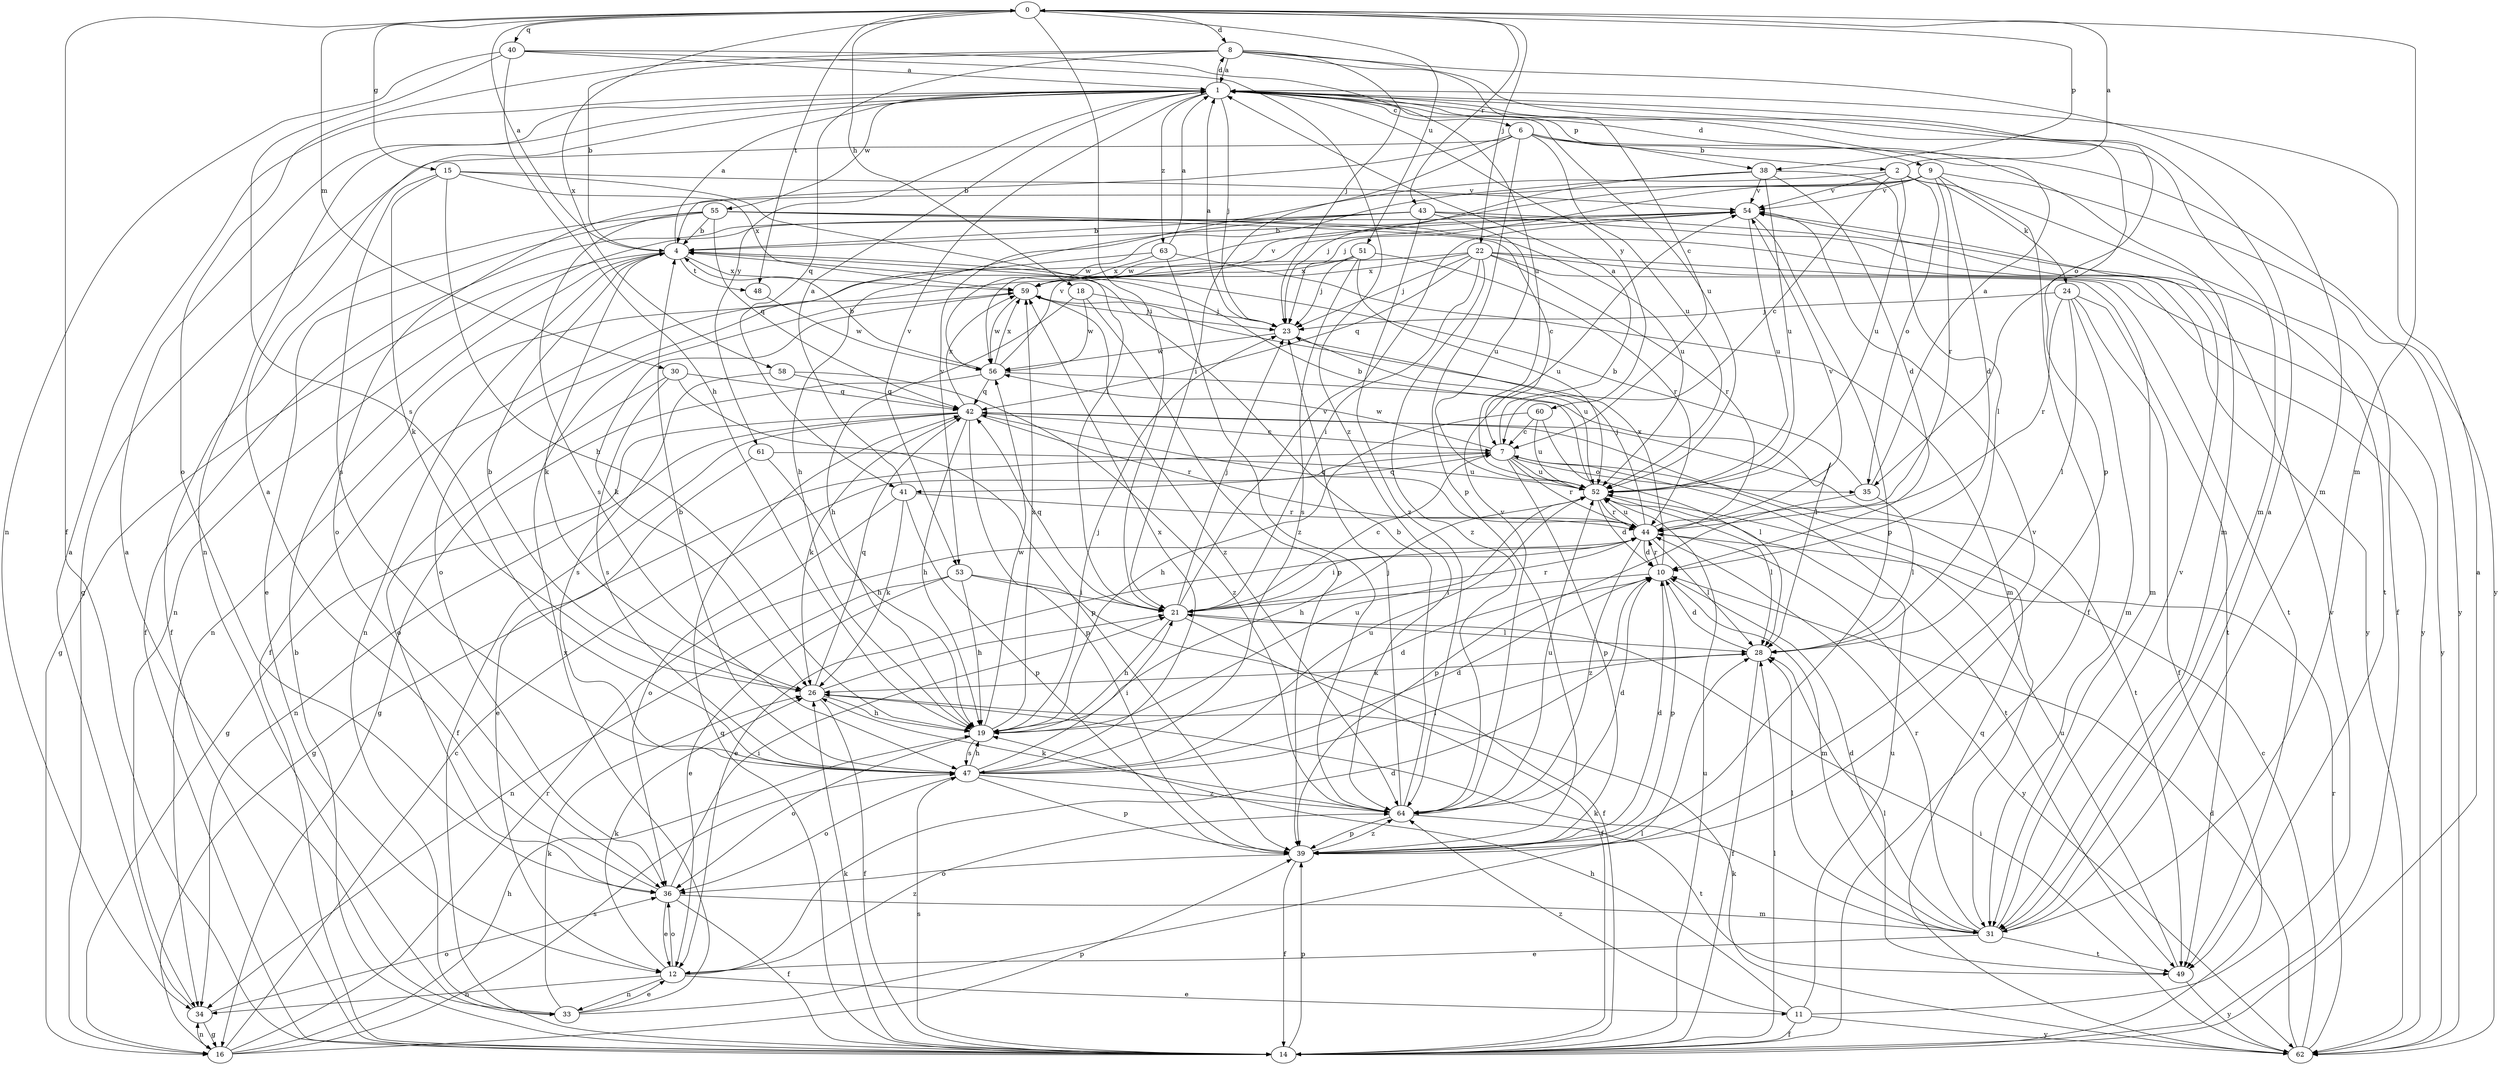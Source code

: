 strict digraph  {
0;
1;
2;
4;
6;
7;
8;
9;
10;
11;
12;
14;
15;
16;
18;
19;
21;
22;
23;
24;
26;
28;
30;
31;
33;
34;
35;
36;
38;
39;
40;
41;
42;
43;
44;
47;
48;
49;
51;
52;
53;
54;
55;
56;
58;
59;
60;
61;
62;
63;
64;
0 -> 8  [label=d];
0 -> 14  [label=f];
0 -> 15  [label=g];
0 -> 18  [label=h];
0 -> 21  [label=i];
0 -> 22  [label=j];
0 -> 30  [label=m];
0 -> 31  [label=m];
0 -> 38  [label=p];
0 -> 40  [label=q];
0 -> 43  [label=r];
0 -> 48  [label=t];
0 -> 51  [label=u];
0 -> 58  [label=x];
1 -> 6  [label=c];
1 -> 8  [label=d];
1 -> 9  [label=d];
1 -> 23  [label=j];
1 -> 31  [label=m];
1 -> 33  [label=n];
1 -> 38  [label=p];
1 -> 39  [label=p];
1 -> 52  [label=u];
1 -> 53  [label=v];
1 -> 55  [label=w];
1 -> 60  [label=y];
1 -> 61  [label=y];
1 -> 63  [label=z];
2 -> 0  [label=a];
2 -> 7  [label=c];
2 -> 14  [label=f];
2 -> 24  [label=k];
2 -> 35  [label=o];
2 -> 52  [label=u];
2 -> 53  [label=v];
2 -> 54  [label=v];
4 -> 0  [label=a];
4 -> 1  [label=a];
4 -> 16  [label=g];
4 -> 26  [label=k];
4 -> 33  [label=n];
4 -> 48  [label=t];
4 -> 59  [label=x];
6 -> 2  [label=b];
6 -> 4  [label=b];
6 -> 16  [label=g];
6 -> 21  [label=i];
6 -> 31  [label=m];
6 -> 39  [label=p];
6 -> 52  [label=u];
6 -> 62  [label=y];
7 -> 1  [label=a];
7 -> 16  [label=g];
7 -> 35  [label=o];
7 -> 39  [label=p];
7 -> 41  [label=q];
7 -> 44  [label=r];
7 -> 49  [label=t];
7 -> 52  [label=u];
7 -> 56  [label=w];
8 -> 1  [label=a];
8 -> 4  [label=b];
8 -> 7  [label=c];
8 -> 23  [label=j];
8 -> 31  [label=m];
8 -> 35  [label=o];
8 -> 36  [label=o];
8 -> 41  [label=q];
9 -> 10  [label=d];
9 -> 14  [label=f];
9 -> 23  [label=j];
9 -> 36  [label=o];
9 -> 44  [label=r];
9 -> 54  [label=v];
9 -> 56  [label=w];
9 -> 62  [label=y];
10 -> 21  [label=i];
10 -> 31  [label=m];
10 -> 39  [label=p];
10 -> 44  [label=r];
10 -> 59  [label=x];
11 -> 14  [label=f];
11 -> 19  [label=h];
11 -> 52  [label=u];
11 -> 54  [label=v];
11 -> 62  [label=y];
11 -> 64  [label=z];
12 -> 10  [label=d];
12 -> 11  [label=e];
12 -> 26  [label=k];
12 -> 33  [label=n];
12 -> 34  [label=n];
12 -> 36  [label=o];
12 -> 64  [label=z];
14 -> 1  [label=a];
14 -> 4  [label=b];
14 -> 26  [label=k];
14 -> 28  [label=l];
14 -> 39  [label=p];
14 -> 42  [label=q];
14 -> 47  [label=s];
14 -> 52  [label=u];
15 -> 19  [label=h];
15 -> 21  [label=i];
15 -> 26  [label=k];
15 -> 47  [label=s];
15 -> 54  [label=v];
15 -> 59  [label=x];
16 -> 7  [label=c];
16 -> 19  [label=h];
16 -> 34  [label=n];
16 -> 39  [label=p];
16 -> 44  [label=r];
16 -> 47  [label=s];
18 -> 19  [label=h];
18 -> 23  [label=j];
18 -> 39  [label=p];
18 -> 56  [label=w];
19 -> 10  [label=d];
19 -> 23  [label=j];
19 -> 36  [label=o];
19 -> 47  [label=s];
19 -> 52  [label=u];
19 -> 56  [label=w];
19 -> 59  [label=x];
21 -> 7  [label=c];
21 -> 14  [label=f];
21 -> 19  [label=h];
21 -> 23  [label=j];
21 -> 28  [label=l];
21 -> 42  [label=q];
21 -> 44  [label=r];
21 -> 54  [label=v];
22 -> 21  [label=i];
22 -> 23  [label=j];
22 -> 31  [label=m];
22 -> 36  [label=o];
22 -> 42  [label=q];
22 -> 44  [label=r];
22 -> 49  [label=t];
22 -> 59  [label=x];
22 -> 62  [label=y];
22 -> 64  [label=z];
23 -> 1  [label=a];
23 -> 52  [label=u];
23 -> 56  [label=w];
24 -> 14  [label=f];
24 -> 23  [label=j];
24 -> 28  [label=l];
24 -> 31  [label=m];
24 -> 44  [label=r];
24 -> 49  [label=t];
26 -> 4  [label=b];
26 -> 14  [label=f];
26 -> 19  [label=h];
26 -> 21  [label=i];
26 -> 42  [label=q];
28 -> 10  [label=d];
28 -> 14  [label=f];
28 -> 26  [label=k];
30 -> 36  [label=o];
30 -> 39  [label=p];
30 -> 42  [label=q];
30 -> 47  [label=s];
31 -> 1  [label=a];
31 -> 10  [label=d];
31 -> 12  [label=e];
31 -> 26  [label=k];
31 -> 28  [label=l];
31 -> 44  [label=r];
31 -> 49  [label=t];
31 -> 54  [label=v];
33 -> 1  [label=a];
33 -> 12  [label=e];
33 -> 26  [label=k];
33 -> 28  [label=l];
33 -> 59  [label=x];
34 -> 1  [label=a];
34 -> 16  [label=g];
34 -> 36  [label=o];
35 -> 1  [label=a];
35 -> 4  [label=b];
35 -> 28  [label=l];
35 -> 39  [label=p];
36 -> 1  [label=a];
36 -> 12  [label=e];
36 -> 14  [label=f];
36 -> 21  [label=i];
36 -> 31  [label=m];
38 -> 10  [label=d];
38 -> 23  [label=j];
38 -> 28  [label=l];
38 -> 52  [label=u];
38 -> 54  [label=v];
38 -> 56  [label=w];
39 -> 10  [label=d];
39 -> 14  [label=f];
39 -> 36  [label=o];
39 -> 54  [label=v];
39 -> 64  [label=z];
40 -> 1  [label=a];
40 -> 19  [label=h];
40 -> 34  [label=n];
40 -> 47  [label=s];
40 -> 52  [label=u];
40 -> 64  [label=z];
41 -> 1  [label=a];
41 -> 26  [label=k];
41 -> 36  [label=o];
41 -> 39  [label=p];
41 -> 44  [label=r];
42 -> 7  [label=c];
42 -> 14  [label=f];
42 -> 16  [label=g];
42 -> 19  [label=h];
42 -> 26  [label=k];
42 -> 34  [label=n];
42 -> 39  [label=p];
42 -> 44  [label=r];
42 -> 49  [label=t];
42 -> 59  [label=x];
43 -> 4  [label=b];
43 -> 14  [label=f];
43 -> 19  [label=h];
43 -> 49  [label=t];
43 -> 52  [label=u];
43 -> 62  [label=y];
43 -> 64  [label=z];
44 -> 10  [label=d];
44 -> 12  [label=e];
44 -> 21  [label=i];
44 -> 23  [label=j];
44 -> 28  [label=l];
44 -> 42  [label=q];
44 -> 52  [label=u];
44 -> 54  [label=v];
44 -> 62  [label=y];
44 -> 64  [label=z];
47 -> 4  [label=b];
47 -> 10  [label=d];
47 -> 19  [label=h];
47 -> 21  [label=i];
47 -> 28  [label=l];
47 -> 36  [label=o];
47 -> 39  [label=p];
47 -> 52  [label=u];
47 -> 59  [label=x];
47 -> 64  [label=z];
48 -> 56  [label=w];
49 -> 28  [label=l];
49 -> 52  [label=u];
49 -> 62  [label=y];
51 -> 23  [label=j];
51 -> 34  [label=n];
51 -> 44  [label=r];
51 -> 47  [label=s];
51 -> 52  [label=u];
51 -> 59  [label=x];
52 -> 4  [label=b];
52 -> 10  [label=d];
52 -> 19  [label=h];
52 -> 28  [label=l];
52 -> 44  [label=r];
53 -> 12  [label=e];
53 -> 14  [label=f];
53 -> 19  [label=h];
53 -> 21  [label=i];
53 -> 34  [label=n];
54 -> 4  [label=b];
54 -> 34  [label=n];
54 -> 39  [label=p];
54 -> 52  [label=u];
55 -> 4  [label=b];
55 -> 7  [label=c];
55 -> 12  [label=e];
55 -> 14  [label=f];
55 -> 42  [label=q];
55 -> 47  [label=s];
55 -> 52  [label=u];
55 -> 62  [label=y];
56 -> 4  [label=b];
56 -> 16  [label=g];
56 -> 28  [label=l];
56 -> 42  [label=q];
56 -> 54  [label=v];
56 -> 59  [label=x];
58 -> 42  [label=q];
58 -> 47  [label=s];
58 -> 64  [label=z];
59 -> 23  [label=j];
59 -> 26  [label=k];
59 -> 54  [label=v];
59 -> 56  [label=w];
59 -> 64  [label=z];
60 -> 7  [label=c];
60 -> 19  [label=h];
60 -> 28  [label=l];
60 -> 52  [label=u];
61 -> 12  [label=e];
61 -> 19  [label=h];
61 -> 52  [label=u];
62 -> 7  [label=c];
62 -> 10  [label=d];
62 -> 21  [label=i];
62 -> 26  [label=k];
62 -> 42  [label=q];
62 -> 44  [label=r];
63 -> 1  [label=a];
63 -> 14  [label=f];
63 -> 31  [label=m];
63 -> 59  [label=x];
63 -> 64  [label=z];
64 -> 4  [label=b];
64 -> 10  [label=d];
64 -> 23  [label=j];
64 -> 26  [label=k];
64 -> 39  [label=p];
64 -> 49  [label=t];
64 -> 52  [label=u];
64 -> 54  [label=v];
}
